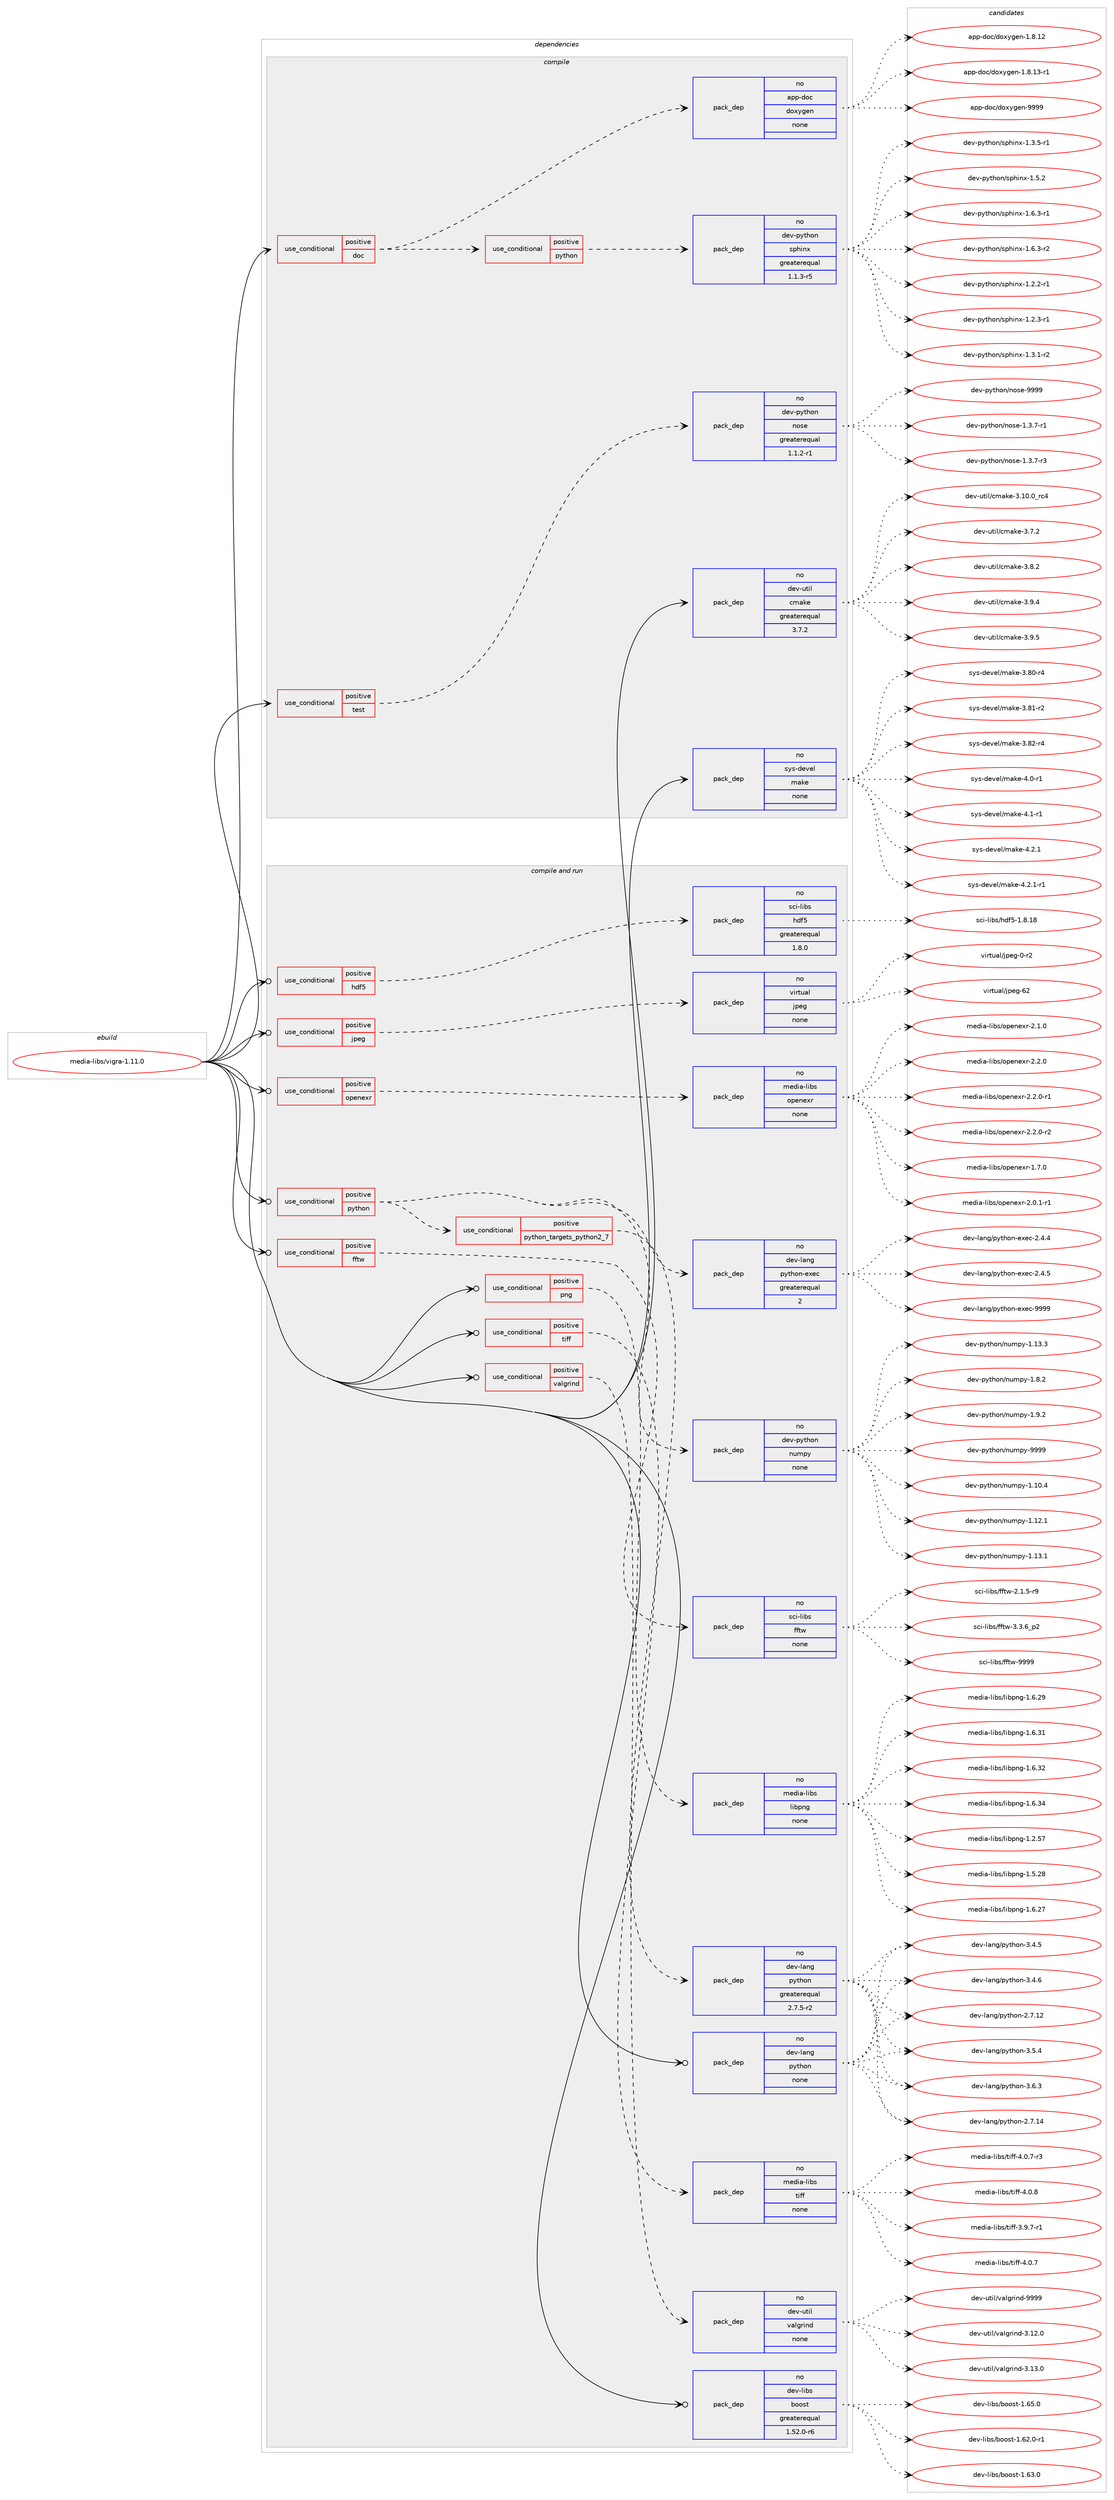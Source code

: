 digraph prolog {

# *************
# Graph options
# *************

newrank=true;
concentrate=true;
compound=true;
graph [rankdir=LR,fontname=Helvetica,fontsize=10,ranksep=1.5];#, ranksep=2.5, nodesep=0.2];
edge  [arrowhead=vee];
node  [fontname=Helvetica,fontsize=10];

# **********
# The ebuild
# **********

subgraph cluster_leftcol {
color=gray;
rank=same;
label=<<i>ebuild</i>>;
id [label="media-libs/vigra-1.11.0", color=red, width=4, href="../media-libs/vigra-1.11.0.svg"];
}

# ****************
# The dependencies
# ****************

subgraph cluster_midcol {
color=gray;
label=<<i>dependencies</i>>;
subgraph cluster_compile {
fillcolor="#eeeeee";
style=filled;
label=<<i>compile</i>>;
subgraph cond91610 {
dependency370867 [label=<<TABLE BORDER="0" CELLBORDER="1" CELLSPACING="0" CELLPADDING="4"><TR><TD ROWSPAN="3" CELLPADDING="10">use_conditional</TD></TR><TR><TD>positive</TD></TR><TR><TD>doc</TD></TR></TABLE>>, shape=none, color=red];
subgraph pack273326 {
dependency370868 [label=<<TABLE BORDER="0" CELLBORDER="1" CELLSPACING="0" CELLPADDING="4" WIDTH="220"><TR><TD ROWSPAN="6" CELLPADDING="30">pack_dep</TD></TR><TR><TD WIDTH="110">no</TD></TR><TR><TD>app-doc</TD></TR><TR><TD>doxygen</TD></TR><TR><TD>none</TD></TR><TR><TD></TD></TR></TABLE>>, shape=none, color=blue];
}
dependency370867:e -> dependency370868:w [weight=20,style="dashed",arrowhead="vee"];
subgraph cond91611 {
dependency370869 [label=<<TABLE BORDER="0" CELLBORDER="1" CELLSPACING="0" CELLPADDING="4"><TR><TD ROWSPAN="3" CELLPADDING="10">use_conditional</TD></TR><TR><TD>positive</TD></TR><TR><TD>python</TD></TR></TABLE>>, shape=none, color=red];
subgraph pack273327 {
dependency370870 [label=<<TABLE BORDER="0" CELLBORDER="1" CELLSPACING="0" CELLPADDING="4" WIDTH="220"><TR><TD ROWSPAN="6" CELLPADDING="30">pack_dep</TD></TR><TR><TD WIDTH="110">no</TD></TR><TR><TD>dev-python</TD></TR><TR><TD>sphinx</TD></TR><TR><TD>greaterequal</TD></TR><TR><TD>1.1.3-r5</TD></TR></TABLE>>, shape=none, color=blue];
}
dependency370869:e -> dependency370870:w [weight=20,style="dashed",arrowhead="vee"];
}
dependency370867:e -> dependency370869:w [weight=20,style="dashed",arrowhead="vee"];
}
id:e -> dependency370867:w [weight=20,style="solid",arrowhead="vee"];
subgraph cond91612 {
dependency370871 [label=<<TABLE BORDER="0" CELLBORDER="1" CELLSPACING="0" CELLPADDING="4"><TR><TD ROWSPAN="3" CELLPADDING="10">use_conditional</TD></TR><TR><TD>positive</TD></TR><TR><TD>test</TD></TR></TABLE>>, shape=none, color=red];
subgraph pack273328 {
dependency370872 [label=<<TABLE BORDER="0" CELLBORDER="1" CELLSPACING="0" CELLPADDING="4" WIDTH="220"><TR><TD ROWSPAN="6" CELLPADDING="30">pack_dep</TD></TR><TR><TD WIDTH="110">no</TD></TR><TR><TD>dev-python</TD></TR><TR><TD>nose</TD></TR><TR><TD>greaterequal</TD></TR><TR><TD>1.1.2-r1</TD></TR></TABLE>>, shape=none, color=blue];
}
dependency370871:e -> dependency370872:w [weight=20,style="dashed",arrowhead="vee"];
}
id:e -> dependency370871:w [weight=20,style="solid",arrowhead="vee"];
subgraph pack273329 {
dependency370873 [label=<<TABLE BORDER="0" CELLBORDER="1" CELLSPACING="0" CELLPADDING="4" WIDTH="220"><TR><TD ROWSPAN="6" CELLPADDING="30">pack_dep</TD></TR><TR><TD WIDTH="110">no</TD></TR><TR><TD>dev-util</TD></TR><TR><TD>cmake</TD></TR><TR><TD>greaterequal</TD></TR><TR><TD>3.7.2</TD></TR></TABLE>>, shape=none, color=blue];
}
id:e -> dependency370873:w [weight=20,style="solid",arrowhead="vee"];
subgraph pack273330 {
dependency370874 [label=<<TABLE BORDER="0" CELLBORDER="1" CELLSPACING="0" CELLPADDING="4" WIDTH="220"><TR><TD ROWSPAN="6" CELLPADDING="30">pack_dep</TD></TR><TR><TD WIDTH="110">no</TD></TR><TR><TD>sys-devel</TD></TR><TR><TD>make</TD></TR><TR><TD>none</TD></TR><TR><TD></TD></TR></TABLE>>, shape=none, color=blue];
}
id:e -> dependency370874:w [weight=20,style="solid",arrowhead="vee"];
}
subgraph cluster_compileandrun {
fillcolor="#eeeeee";
style=filled;
label=<<i>compile and run</i>>;
subgraph cond91613 {
dependency370875 [label=<<TABLE BORDER="0" CELLBORDER="1" CELLSPACING="0" CELLPADDING="4"><TR><TD ROWSPAN="3" CELLPADDING="10">use_conditional</TD></TR><TR><TD>positive</TD></TR><TR><TD>fftw</TD></TR></TABLE>>, shape=none, color=red];
subgraph pack273331 {
dependency370876 [label=<<TABLE BORDER="0" CELLBORDER="1" CELLSPACING="0" CELLPADDING="4" WIDTH="220"><TR><TD ROWSPAN="6" CELLPADDING="30">pack_dep</TD></TR><TR><TD WIDTH="110">no</TD></TR><TR><TD>sci-libs</TD></TR><TR><TD>fftw</TD></TR><TR><TD>none</TD></TR><TR><TD></TD></TR></TABLE>>, shape=none, color=blue];
}
dependency370875:e -> dependency370876:w [weight=20,style="dashed",arrowhead="vee"];
}
id:e -> dependency370875:w [weight=20,style="solid",arrowhead="odotvee"];
subgraph cond91614 {
dependency370877 [label=<<TABLE BORDER="0" CELLBORDER="1" CELLSPACING="0" CELLPADDING="4"><TR><TD ROWSPAN="3" CELLPADDING="10">use_conditional</TD></TR><TR><TD>positive</TD></TR><TR><TD>hdf5</TD></TR></TABLE>>, shape=none, color=red];
subgraph pack273332 {
dependency370878 [label=<<TABLE BORDER="0" CELLBORDER="1" CELLSPACING="0" CELLPADDING="4" WIDTH="220"><TR><TD ROWSPAN="6" CELLPADDING="30">pack_dep</TD></TR><TR><TD WIDTH="110">no</TD></TR><TR><TD>sci-libs</TD></TR><TR><TD>hdf5</TD></TR><TR><TD>greaterequal</TD></TR><TR><TD>1.8.0</TD></TR></TABLE>>, shape=none, color=blue];
}
dependency370877:e -> dependency370878:w [weight=20,style="dashed",arrowhead="vee"];
}
id:e -> dependency370877:w [weight=20,style="solid",arrowhead="odotvee"];
subgraph cond91615 {
dependency370879 [label=<<TABLE BORDER="0" CELLBORDER="1" CELLSPACING="0" CELLPADDING="4"><TR><TD ROWSPAN="3" CELLPADDING="10">use_conditional</TD></TR><TR><TD>positive</TD></TR><TR><TD>jpeg</TD></TR></TABLE>>, shape=none, color=red];
subgraph pack273333 {
dependency370880 [label=<<TABLE BORDER="0" CELLBORDER="1" CELLSPACING="0" CELLPADDING="4" WIDTH="220"><TR><TD ROWSPAN="6" CELLPADDING="30">pack_dep</TD></TR><TR><TD WIDTH="110">no</TD></TR><TR><TD>virtual</TD></TR><TR><TD>jpeg</TD></TR><TR><TD>none</TD></TR><TR><TD></TD></TR></TABLE>>, shape=none, color=blue];
}
dependency370879:e -> dependency370880:w [weight=20,style="dashed",arrowhead="vee"];
}
id:e -> dependency370879:w [weight=20,style="solid",arrowhead="odotvee"];
subgraph cond91616 {
dependency370881 [label=<<TABLE BORDER="0" CELLBORDER="1" CELLSPACING="0" CELLPADDING="4"><TR><TD ROWSPAN="3" CELLPADDING="10">use_conditional</TD></TR><TR><TD>positive</TD></TR><TR><TD>openexr</TD></TR></TABLE>>, shape=none, color=red];
subgraph pack273334 {
dependency370882 [label=<<TABLE BORDER="0" CELLBORDER="1" CELLSPACING="0" CELLPADDING="4" WIDTH="220"><TR><TD ROWSPAN="6" CELLPADDING="30">pack_dep</TD></TR><TR><TD WIDTH="110">no</TD></TR><TR><TD>media-libs</TD></TR><TR><TD>openexr</TD></TR><TR><TD>none</TD></TR><TR><TD></TD></TR></TABLE>>, shape=none, color=blue];
}
dependency370881:e -> dependency370882:w [weight=20,style="dashed",arrowhead="vee"];
}
id:e -> dependency370881:w [weight=20,style="solid",arrowhead="odotvee"];
subgraph cond91617 {
dependency370883 [label=<<TABLE BORDER="0" CELLBORDER="1" CELLSPACING="0" CELLPADDING="4"><TR><TD ROWSPAN="3" CELLPADDING="10">use_conditional</TD></TR><TR><TD>positive</TD></TR><TR><TD>png</TD></TR></TABLE>>, shape=none, color=red];
subgraph pack273335 {
dependency370884 [label=<<TABLE BORDER="0" CELLBORDER="1" CELLSPACING="0" CELLPADDING="4" WIDTH="220"><TR><TD ROWSPAN="6" CELLPADDING="30">pack_dep</TD></TR><TR><TD WIDTH="110">no</TD></TR><TR><TD>media-libs</TD></TR><TR><TD>libpng</TD></TR><TR><TD>none</TD></TR><TR><TD></TD></TR></TABLE>>, shape=none, color=blue];
}
dependency370883:e -> dependency370884:w [weight=20,style="dashed",arrowhead="vee"];
}
id:e -> dependency370883:w [weight=20,style="solid",arrowhead="odotvee"];
subgraph cond91618 {
dependency370885 [label=<<TABLE BORDER="0" CELLBORDER="1" CELLSPACING="0" CELLPADDING="4"><TR><TD ROWSPAN="3" CELLPADDING="10">use_conditional</TD></TR><TR><TD>positive</TD></TR><TR><TD>python</TD></TR></TABLE>>, shape=none, color=red];
subgraph cond91619 {
dependency370886 [label=<<TABLE BORDER="0" CELLBORDER="1" CELLSPACING="0" CELLPADDING="4"><TR><TD ROWSPAN="3" CELLPADDING="10">use_conditional</TD></TR><TR><TD>positive</TD></TR><TR><TD>python_targets_python2_7</TD></TR></TABLE>>, shape=none, color=red];
subgraph pack273336 {
dependency370887 [label=<<TABLE BORDER="0" CELLBORDER="1" CELLSPACING="0" CELLPADDING="4" WIDTH="220"><TR><TD ROWSPAN="6" CELLPADDING="30">pack_dep</TD></TR><TR><TD WIDTH="110">no</TD></TR><TR><TD>dev-lang</TD></TR><TR><TD>python</TD></TR><TR><TD>greaterequal</TD></TR><TR><TD>2.7.5-r2</TD></TR></TABLE>>, shape=none, color=blue];
}
dependency370886:e -> dependency370887:w [weight=20,style="dashed",arrowhead="vee"];
}
dependency370885:e -> dependency370886:w [weight=20,style="dashed",arrowhead="vee"];
subgraph pack273337 {
dependency370888 [label=<<TABLE BORDER="0" CELLBORDER="1" CELLSPACING="0" CELLPADDING="4" WIDTH="220"><TR><TD ROWSPAN="6" CELLPADDING="30">pack_dep</TD></TR><TR><TD WIDTH="110">no</TD></TR><TR><TD>dev-lang</TD></TR><TR><TD>python-exec</TD></TR><TR><TD>greaterequal</TD></TR><TR><TD>2</TD></TR></TABLE>>, shape=none, color=blue];
}
dependency370885:e -> dependency370888:w [weight=20,style="dashed",arrowhead="vee"];
subgraph pack273338 {
dependency370889 [label=<<TABLE BORDER="0" CELLBORDER="1" CELLSPACING="0" CELLPADDING="4" WIDTH="220"><TR><TD ROWSPAN="6" CELLPADDING="30">pack_dep</TD></TR><TR><TD WIDTH="110">no</TD></TR><TR><TD>dev-python</TD></TR><TR><TD>numpy</TD></TR><TR><TD>none</TD></TR><TR><TD></TD></TR></TABLE>>, shape=none, color=blue];
}
dependency370885:e -> dependency370889:w [weight=20,style="dashed",arrowhead="vee"];
}
id:e -> dependency370885:w [weight=20,style="solid",arrowhead="odotvee"];
subgraph cond91620 {
dependency370890 [label=<<TABLE BORDER="0" CELLBORDER="1" CELLSPACING="0" CELLPADDING="4"><TR><TD ROWSPAN="3" CELLPADDING="10">use_conditional</TD></TR><TR><TD>positive</TD></TR><TR><TD>tiff</TD></TR></TABLE>>, shape=none, color=red];
subgraph pack273339 {
dependency370891 [label=<<TABLE BORDER="0" CELLBORDER="1" CELLSPACING="0" CELLPADDING="4" WIDTH="220"><TR><TD ROWSPAN="6" CELLPADDING="30">pack_dep</TD></TR><TR><TD WIDTH="110">no</TD></TR><TR><TD>media-libs</TD></TR><TR><TD>tiff</TD></TR><TR><TD>none</TD></TR><TR><TD></TD></TR></TABLE>>, shape=none, color=blue];
}
dependency370890:e -> dependency370891:w [weight=20,style="dashed",arrowhead="vee"];
}
id:e -> dependency370890:w [weight=20,style="solid",arrowhead="odotvee"];
subgraph cond91621 {
dependency370892 [label=<<TABLE BORDER="0" CELLBORDER="1" CELLSPACING="0" CELLPADDING="4"><TR><TD ROWSPAN="3" CELLPADDING="10">use_conditional</TD></TR><TR><TD>positive</TD></TR><TR><TD>valgrind</TD></TR></TABLE>>, shape=none, color=red];
subgraph pack273340 {
dependency370893 [label=<<TABLE BORDER="0" CELLBORDER="1" CELLSPACING="0" CELLPADDING="4" WIDTH="220"><TR><TD ROWSPAN="6" CELLPADDING="30">pack_dep</TD></TR><TR><TD WIDTH="110">no</TD></TR><TR><TD>dev-util</TD></TR><TR><TD>valgrind</TD></TR><TR><TD>none</TD></TR><TR><TD></TD></TR></TABLE>>, shape=none, color=blue];
}
dependency370892:e -> dependency370893:w [weight=20,style="dashed",arrowhead="vee"];
}
id:e -> dependency370892:w [weight=20,style="solid",arrowhead="odotvee"];
subgraph pack273341 {
dependency370894 [label=<<TABLE BORDER="0" CELLBORDER="1" CELLSPACING="0" CELLPADDING="4" WIDTH="220"><TR><TD ROWSPAN="6" CELLPADDING="30">pack_dep</TD></TR><TR><TD WIDTH="110">no</TD></TR><TR><TD>dev-lang</TD></TR><TR><TD>python</TD></TR><TR><TD>none</TD></TR><TR><TD></TD></TR></TABLE>>, shape=none, color=blue];
}
id:e -> dependency370894:w [weight=20,style="solid",arrowhead="odotvee"];
subgraph pack273342 {
dependency370895 [label=<<TABLE BORDER="0" CELLBORDER="1" CELLSPACING="0" CELLPADDING="4" WIDTH="220"><TR><TD ROWSPAN="6" CELLPADDING="30">pack_dep</TD></TR><TR><TD WIDTH="110">no</TD></TR><TR><TD>dev-libs</TD></TR><TR><TD>boost</TD></TR><TR><TD>greaterequal</TD></TR><TR><TD>1.52.0-r6</TD></TR></TABLE>>, shape=none, color=blue];
}
id:e -> dependency370895:w [weight=20,style="solid",arrowhead="odotvee"];
}
subgraph cluster_run {
fillcolor="#eeeeee";
style=filled;
label=<<i>run</i>>;
}
}

# **************
# The candidates
# **************

subgraph cluster_choices {
rank=same;
color=gray;
label=<<i>candidates</i>>;

subgraph choice273326 {
color=black;
nodesep=1;
choice9711211245100111994710011112012110310111045494656464950 [label="app-doc/doxygen-1.8.12", color=red, width=4,href="../app-doc/doxygen-1.8.12.svg"];
choice97112112451001119947100111120121103101110454946564649514511449 [label="app-doc/doxygen-1.8.13-r1", color=red, width=4,href="../app-doc/doxygen-1.8.13-r1.svg"];
choice971121124510011199471001111201211031011104557575757 [label="app-doc/doxygen-9999", color=red, width=4,href="../app-doc/doxygen-9999.svg"];
dependency370868:e -> choice9711211245100111994710011112012110310111045494656464950:w [style=dotted,weight="100"];
dependency370868:e -> choice97112112451001119947100111120121103101110454946564649514511449:w [style=dotted,weight="100"];
dependency370868:e -> choice971121124510011199471001111201211031011104557575757:w [style=dotted,weight="100"];
}
subgraph choice273327 {
color=black;
nodesep=1;
choice10010111845112121116104111110471151121041051101204549465046504511449 [label="dev-python/sphinx-1.2.2-r1", color=red, width=4,href="../dev-python/sphinx-1.2.2-r1.svg"];
choice10010111845112121116104111110471151121041051101204549465046514511449 [label="dev-python/sphinx-1.2.3-r1", color=red, width=4,href="../dev-python/sphinx-1.2.3-r1.svg"];
choice10010111845112121116104111110471151121041051101204549465146494511450 [label="dev-python/sphinx-1.3.1-r2", color=red, width=4,href="../dev-python/sphinx-1.3.1-r2.svg"];
choice10010111845112121116104111110471151121041051101204549465146534511449 [label="dev-python/sphinx-1.3.5-r1", color=red, width=4,href="../dev-python/sphinx-1.3.5-r1.svg"];
choice1001011184511212111610411111047115112104105110120454946534650 [label="dev-python/sphinx-1.5.2", color=red, width=4,href="../dev-python/sphinx-1.5.2.svg"];
choice10010111845112121116104111110471151121041051101204549465446514511449 [label="dev-python/sphinx-1.6.3-r1", color=red, width=4,href="../dev-python/sphinx-1.6.3-r1.svg"];
choice10010111845112121116104111110471151121041051101204549465446514511450 [label="dev-python/sphinx-1.6.3-r2", color=red, width=4,href="../dev-python/sphinx-1.6.3-r2.svg"];
dependency370870:e -> choice10010111845112121116104111110471151121041051101204549465046504511449:w [style=dotted,weight="100"];
dependency370870:e -> choice10010111845112121116104111110471151121041051101204549465046514511449:w [style=dotted,weight="100"];
dependency370870:e -> choice10010111845112121116104111110471151121041051101204549465146494511450:w [style=dotted,weight="100"];
dependency370870:e -> choice10010111845112121116104111110471151121041051101204549465146534511449:w [style=dotted,weight="100"];
dependency370870:e -> choice1001011184511212111610411111047115112104105110120454946534650:w [style=dotted,weight="100"];
dependency370870:e -> choice10010111845112121116104111110471151121041051101204549465446514511449:w [style=dotted,weight="100"];
dependency370870:e -> choice10010111845112121116104111110471151121041051101204549465446514511450:w [style=dotted,weight="100"];
}
subgraph choice273328 {
color=black;
nodesep=1;
choice10010111845112121116104111110471101111151014549465146554511449 [label="dev-python/nose-1.3.7-r1", color=red, width=4,href="../dev-python/nose-1.3.7-r1.svg"];
choice10010111845112121116104111110471101111151014549465146554511451 [label="dev-python/nose-1.3.7-r3", color=red, width=4,href="../dev-python/nose-1.3.7-r3.svg"];
choice10010111845112121116104111110471101111151014557575757 [label="dev-python/nose-9999", color=red, width=4,href="../dev-python/nose-9999.svg"];
dependency370872:e -> choice10010111845112121116104111110471101111151014549465146554511449:w [style=dotted,weight="100"];
dependency370872:e -> choice10010111845112121116104111110471101111151014549465146554511451:w [style=dotted,weight="100"];
dependency370872:e -> choice10010111845112121116104111110471101111151014557575757:w [style=dotted,weight="100"];
}
subgraph choice273329 {
color=black;
nodesep=1;
choice1001011184511711610510847991099710710145514649484648951149952 [label="dev-util/cmake-3.10.0_rc4", color=red, width=4,href="../dev-util/cmake-3.10.0_rc4.svg"];
choice10010111845117116105108479910997107101455146554650 [label="dev-util/cmake-3.7.2", color=red, width=4,href="../dev-util/cmake-3.7.2.svg"];
choice10010111845117116105108479910997107101455146564650 [label="dev-util/cmake-3.8.2", color=red, width=4,href="../dev-util/cmake-3.8.2.svg"];
choice10010111845117116105108479910997107101455146574652 [label="dev-util/cmake-3.9.4", color=red, width=4,href="../dev-util/cmake-3.9.4.svg"];
choice10010111845117116105108479910997107101455146574653 [label="dev-util/cmake-3.9.5", color=red, width=4,href="../dev-util/cmake-3.9.5.svg"];
dependency370873:e -> choice1001011184511711610510847991099710710145514649484648951149952:w [style=dotted,weight="100"];
dependency370873:e -> choice10010111845117116105108479910997107101455146554650:w [style=dotted,weight="100"];
dependency370873:e -> choice10010111845117116105108479910997107101455146564650:w [style=dotted,weight="100"];
dependency370873:e -> choice10010111845117116105108479910997107101455146574652:w [style=dotted,weight="100"];
dependency370873:e -> choice10010111845117116105108479910997107101455146574653:w [style=dotted,weight="100"];
}
subgraph choice273330 {
color=black;
nodesep=1;
choice11512111545100101118101108471099710710145514656484511452 [label="sys-devel/make-3.80-r4", color=red, width=4,href="../sys-devel/make-3.80-r4.svg"];
choice11512111545100101118101108471099710710145514656494511450 [label="sys-devel/make-3.81-r2", color=red, width=4,href="../sys-devel/make-3.81-r2.svg"];
choice11512111545100101118101108471099710710145514656504511452 [label="sys-devel/make-3.82-r4", color=red, width=4,href="../sys-devel/make-3.82-r4.svg"];
choice115121115451001011181011084710997107101455246484511449 [label="sys-devel/make-4.0-r1", color=red, width=4,href="../sys-devel/make-4.0-r1.svg"];
choice115121115451001011181011084710997107101455246494511449 [label="sys-devel/make-4.1-r1", color=red, width=4,href="../sys-devel/make-4.1-r1.svg"];
choice115121115451001011181011084710997107101455246504649 [label="sys-devel/make-4.2.1", color=red, width=4,href="../sys-devel/make-4.2.1.svg"];
choice1151211154510010111810110847109971071014552465046494511449 [label="sys-devel/make-4.2.1-r1", color=red, width=4,href="../sys-devel/make-4.2.1-r1.svg"];
dependency370874:e -> choice11512111545100101118101108471099710710145514656484511452:w [style=dotted,weight="100"];
dependency370874:e -> choice11512111545100101118101108471099710710145514656494511450:w [style=dotted,weight="100"];
dependency370874:e -> choice11512111545100101118101108471099710710145514656504511452:w [style=dotted,weight="100"];
dependency370874:e -> choice115121115451001011181011084710997107101455246484511449:w [style=dotted,weight="100"];
dependency370874:e -> choice115121115451001011181011084710997107101455246494511449:w [style=dotted,weight="100"];
dependency370874:e -> choice115121115451001011181011084710997107101455246504649:w [style=dotted,weight="100"];
dependency370874:e -> choice1151211154510010111810110847109971071014552465046494511449:w [style=dotted,weight="100"];
}
subgraph choice273331 {
color=black;
nodesep=1;
choice115991054510810598115471021021161194550464946534511457 [label="sci-libs/fftw-2.1.5-r9", color=red, width=4,href="../sci-libs/fftw-2.1.5-r9.svg"];
choice115991054510810598115471021021161194551465146549511250 [label="sci-libs/fftw-3.3.6_p2", color=red, width=4,href="../sci-libs/fftw-3.3.6_p2.svg"];
choice115991054510810598115471021021161194557575757 [label="sci-libs/fftw-9999", color=red, width=4,href="../sci-libs/fftw-9999.svg"];
dependency370876:e -> choice115991054510810598115471021021161194550464946534511457:w [style=dotted,weight="100"];
dependency370876:e -> choice115991054510810598115471021021161194551465146549511250:w [style=dotted,weight="100"];
dependency370876:e -> choice115991054510810598115471021021161194557575757:w [style=dotted,weight="100"];
}
subgraph choice273332 {
color=black;
nodesep=1;
choice115991054510810598115471041001025345494656464956 [label="sci-libs/hdf5-1.8.18", color=red, width=4,href="../sci-libs/hdf5-1.8.18.svg"];
dependency370878:e -> choice115991054510810598115471041001025345494656464956:w [style=dotted,weight="100"];
}
subgraph choice273333 {
color=black;
nodesep=1;
choice118105114116117971084710611210110345484511450 [label="virtual/jpeg-0-r2", color=red, width=4,href="../virtual/jpeg-0-r2.svg"];
choice1181051141161179710847106112101103455450 [label="virtual/jpeg-62", color=red, width=4,href="../virtual/jpeg-62.svg"];
dependency370880:e -> choice118105114116117971084710611210110345484511450:w [style=dotted,weight="100"];
dependency370880:e -> choice1181051141161179710847106112101103455450:w [style=dotted,weight="100"];
}
subgraph choice273334 {
color=black;
nodesep=1;
choice10910110010597451081059811547111112101110101120114454946554648 [label="media-libs/openexr-1.7.0", color=red, width=4,href="../media-libs/openexr-1.7.0.svg"];
choice109101100105974510810598115471111121011101011201144550464846494511449 [label="media-libs/openexr-2.0.1-r1", color=red, width=4,href="../media-libs/openexr-2.0.1-r1.svg"];
choice10910110010597451081059811547111112101110101120114455046494648 [label="media-libs/openexr-2.1.0", color=red, width=4,href="../media-libs/openexr-2.1.0.svg"];
choice10910110010597451081059811547111112101110101120114455046504648 [label="media-libs/openexr-2.2.0", color=red, width=4,href="../media-libs/openexr-2.2.0.svg"];
choice109101100105974510810598115471111121011101011201144550465046484511449 [label="media-libs/openexr-2.2.0-r1", color=red, width=4,href="../media-libs/openexr-2.2.0-r1.svg"];
choice109101100105974510810598115471111121011101011201144550465046484511450 [label="media-libs/openexr-2.2.0-r2", color=red, width=4,href="../media-libs/openexr-2.2.0-r2.svg"];
dependency370882:e -> choice10910110010597451081059811547111112101110101120114454946554648:w [style=dotted,weight="100"];
dependency370882:e -> choice109101100105974510810598115471111121011101011201144550464846494511449:w [style=dotted,weight="100"];
dependency370882:e -> choice10910110010597451081059811547111112101110101120114455046494648:w [style=dotted,weight="100"];
dependency370882:e -> choice10910110010597451081059811547111112101110101120114455046504648:w [style=dotted,weight="100"];
dependency370882:e -> choice109101100105974510810598115471111121011101011201144550465046484511449:w [style=dotted,weight="100"];
dependency370882:e -> choice109101100105974510810598115471111121011101011201144550465046484511450:w [style=dotted,weight="100"];
}
subgraph choice273335 {
color=black;
nodesep=1;
choice109101100105974510810598115471081059811211010345494650465355 [label="media-libs/libpng-1.2.57", color=red, width=4,href="../media-libs/libpng-1.2.57.svg"];
choice109101100105974510810598115471081059811211010345494653465056 [label="media-libs/libpng-1.5.28", color=red, width=4,href="../media-libs/libpng-1.5.28.svg"];
choice109101100105974510810598115471081059811211010345494654465055 [label="media-libs/libpng-1.6.27", color=red, width=4,href="../media-libs/libpng-1.6.27.svg"];
choice109101100105974510810598115471081059811211010345494654465057 [label="media-libs/libpng-1.6.29", color=red, width=4,href="../media-libs/libpng-1.6.29.svg"];
choice109101100105974510810598115471081059811211010345494654465149 [label="media-libs/libpng-1.6.31", color=red, width=4,href="../media-libs/libpng-1.6.31.svg"];
choice109101100105974510810598115471081059811211010345494654465150 [label="media-libs/libpng-1.6.32", color=red, width=4,href="../media-libs/libpng-1.6.32.svg"];
choice109101100105974510810598115471081059811211010345494654465152 [label="media-libs/libpng-1.6.34", color=red, width=4,href="../media-libs/libpng-1.6.34.svg"];
dependency370884:e -> choice109101100105974510810598115471081059811211010345494650465355:w [style=dotted,weight="100"];
dependency370884:e -> choice109101100105974510810598115471081059811211010345494653465056:w [style=dotted,weight="100"];
dependency370884:e -> choice109101100105974510810598115471081059811211010345494654465055:w [style=dotted,weight="100"];
dependency370884:e -> choice109101100105974510810598115471081059811211010345494654465057:w [style=dotted,weight="100"];
dependency370884:e -> choice109101100105974510810598115471081059811211010345494654465149:w [style=dotted,weight="100"];
dependency370884:e -> choice109101100105974510810598115471081059811211010345494654465150:w [style=dotted,weight="100"];
dependency370884:e -> choice109101100105974510810598115471081059811211010345494654465152:w [style=dotted,weight="100"];
}
subgraph choice273336 {
color=black;
nodesep=1;
choice10010111845108971101034711212111610411111045504655464950 [label="dev-lang/python-2.7.12", color=red, width=4,href="../dev-lang/python-2.7.12.svg"];
choice10010111845108971101034711212111610411111045504655464952 [label="dev-lang/python-2.7.14", color=red, width=4,href="../dev-lang/python-2.7.14.svg"];
choice100101118451089711010347112121116104111110455146524653 [label="dev-lang/python-3.4.5", color=red, width=4,href="../dev-lang/python-3.4.5.svg"];
choice100101118451089711010347112121116104111110455146524654 [label="dev-lang/python-3.4.6", color=red, width=4,href="../dev-lang/python-3.4.6.svg"];
choice100101118451089711010347112121116104111110455146534652 [label="dev-lang/python-3.5.4", color=red, width=4,href="../dev-lang/python-3.5.4.svg"];
choice100101118451089711010347112121116104111110455146544651 [label="dev-lang/python-3.6.3", color=red, width=4,href="../dev-lang/python-3.6.3.svg"];
dependency370887:e -> choice10010111845108971101034711212111610411111045504655464950:w [style=dotted,weight="100"];
dependency370887:e -> choice10010111845108971101034711212111610411111045504655464952:w [style=dotted,weight="100"];
dependency370887:e -> choice100101118451089711010347112121116104111110455146524653:w [style=dotted,weight="100"];
dependency370887:e -> choice100101118451089711010347112121116104111110455146524654:w [style=dotted,weight="100"];
dependency370887:e -> choice100101118451089711010347112121116104111110455146534652:w [style=dotted,weight="100"];
dependency370887:e -> choice100101118451089711010347112121116104111110455146544651:w [style=dotted,weight="100"];
}
subgraph choice273337 {
color=black;
nodesep=1;
choice1001011184510897110103471121211161041111104510112010199455046524652 [label="dev-lang/python-exec-2.4.4", color=red, width=4,href="../dev-lang/python-exec-2.4.4.svg"];
choice1001011184510897110103471121211161041111104510112010199455046524653 [label="dev-lang/python-exec-2.4.5", color=red, width=4,href="../dev-lang/python-exec-2.4.5.svg"];
choice10010111845108971101034711212111610411111045101120101994557575757 [label="dev-lang/python-exec-9999", color=red, width=4,href="../dev-lang/python-exec-9999.svg"];
dependency370888:e -> choice1001011184510897110103471121211161041111104510112010199455046524652:w [style=dotted,weight="100"];
dependency370888:e -> choice1001011184510897110103471121211161041111104510112010199455046524653:w [style=dotted,weight="100"];
dependency370888:e -> choice10010111845108971101034711212111610411111045101120101994557575757:w [style=dotted,weight="100"];
}
subgraph choice273338 {
color=black;
nodesep=1;
choice100101118451121211161041111104711011710911212145494649484652 [label="dev-python/numpy-1.10.4", color=red, width=4,href="../dev-python/numpy-1.10.4.svg"];
choice100101118451121211161041111104711011710911212145494649504649 [label="dev-python/numpy-1.12.1", color=red, width=4,href="../dev-python/numpy-1.12.1.svg"];
choice100101118451121211161041111104711011710911212145494649514649 [label="dev-python/numpy-1.13.1", color=red, width=4,href="../dev-python/numpy-1.13.1.svg"];
choice100101118451121211161041111104711011710911212145494649514651 [label="dev-python/numpy-1.13.3", color=red, width=4,href="../dev-python/numpy-1.13.3.svg"];
choice1001011184511212111610411111047110117109112121454946564650 [label="dev-python/numpy-1.8.2", color=red, width=4,href="../dev-python/numpy-1.8.2.svg"];
choice1001011184511212111610411111047110117109112121454946574650 [label="dev-python/numpy-1.9.2", color=red, width=4,href="../dev-python/numpy-1.9.2.svg"];
choice10010111845112121116104111110471101171091121214557575757 [label="dev-python/numpy-9999", color=red, width=4,href="../dev-python/numpy-9999.svg"];
dependency370889:e -> choice100101118451121211161041111104711011710911212145494649484652:w [style=dotted,weight="100"];
dependency370889:e -> choice100101118451121211161041111104711011710911212145494649504649:w [style=dotted,weight="100"];
dependency370889:e -> choice100101118451121211161041111104711011710911212145494649514649:w [style=dotted,weight="100"];
dependency370889:e -> choice100101118451121211161041111104711011710911212145494649514651:w [style=dotted,weight="100"];
dependency370889:e -> choice1001011184511212111610411111047110117109112121454946564650:w [style=dotted,weight="100"];
dependency370889:e -> choice1001011184511212111610411111047110117109112121454946574650:w [style=dotted,weight="100"];
dependency370889:e -> choice10010111845112121116104111110471101171091121214557575757:w [style=dotted,weight="100"];
}
subgraph choice273339 {
color=black;
nodesep=1;
choice109101100105974510810598115471161051021024551465746554511449 [label="media-libs/tiff-3.9.7-r1", color=red, width=4,href="../media-libs/tiff-3.9.7-r1.svg"];
choice10910110010597451081059811547116105102102455246484655 [label="media-libs/tiff-4.0.7", color=red, width=4,href="../media-libs/tiff-4.0.7.svg"];
choice109101100105974510810598115471161051021024552464846554511451 [label="media-libs/tiff-4.0.7-r3", color=red, width=4,href="../media-libs/tiff-4.0.7-r3.svg"];
choice10910110010597451081059811547116105102102455246484656 [label="media-libs/tiff-4.0.8", color=red, width=4,href="../media-libs/tiff-4.0.8.svg"];
dependency370891:e -> choice109101100105974510810598115471161051021024551465746554511449:w [style=dotted,weight="100"];
dependency370891:e -> choice10910110010597451081059811547116105102102455246484655:w [style=dotted,weight="100"];
dependency370891:e -> choice109101100105974510810598115471161051021024552464846554511451:w [style=dotted,weight="100"];
dependency370891:e -> choice10910110010597451081059811547116105102102455246484656:w [style=dotted,weight="100"];
}
subgraph choice273340 {
color=black;
nodesep=1;
choice10010111845117116105108471189710810311410511010045514649504648 [label="dev-util/valgrind-3.12.0", color=red, width=4,href="../dev-util/valgrind-3.12.0.svg"];
choice10010111845117116105108471189710810311410511010045514649514648 [label="dev-util/valgrind-3.13.0", color=red, width=4,href="../dev-util/valgrind-3.13.0.svg"];
choice1001011184511711610510847118971081031141051101004557575757 [label="dev-util/valgrind-9999", color=red, width=4,href="../dev-util/valgrind-9999.svg"];
dependency370893:e -> choice10010111845117116105108471189710810311410511010045514649504648:w [style=dotted,weight="100"];
dependency370893:e -> choice10010111845117116105108471189710810311410511010045514649514648:w [style=dotted,weight="100"];
dependency370893:e -> choice1001011184511711610510847118971081031141051101004557575757:w [style=dotted,weight="100"];
}
subgraph choice273341 {
color=black;
nodesep=1;
choice10010111845108971101034711212111610411111045504655464950 [label="dev-lang/python-2.7.12", color=red, width=4,href="../dev-lang/python-2.7.12.svg"];
choice10010111845108971101034711212111610411111045504655464952 [label="dev-lang/python-2.7.14", color=red, width=4,href="../dev-lang/python-2.7.14.svg"];
choice100101118451089711010347112121116104111110455146524653 [label="dev-lang/python-3.4.5", color=red, width=4,href="../dev-lang/python-3.4.5.svg"];
choice100101118451089711010347112121116104111110455146524654 [label="dev-lang/python-3.4.6", color=red, width=4,href="../dev-lang/python-3.4.6.svg"];
choice100101118451089711010347112121116104111110455146534652 [label="dev-lang/python-3.5.4", color=red, width=4,href="../dev-lang/python-3.5.4.svg"];
choice100101118451089711010347112121116104111110455146544651 [label="dev-lang/python-3.6.3", color=red, width=4,href="../dev-lang/python-3.6.3.svg"];
dependency370894:e -> choice10010111845108971101034711212111610411111045504655464950:w [style=dotted,weight="100"];
dependency370894:e -> choice10010111845108971101034711212111610411111045504655464952:w [style=dotted,weight="100"];
dependency370894:e -> choice100101118451089711010347112121116104111110455146524653:w [style=dotted,weight="100"];
dependency370894:e -> choice100101118451089711010347112121116104111110455146524654:w [style=dotted,weight="100"];
dependency370894:e -> choice100101118451089711010347112121116104111110455146534652:w [style=dotted,weight="100"];
dependency370894:e -> choice100101118451089711010347112121116104111110455146544651:w [style=dotted,weight="100"];
}
subgraph choice273342 {
color=black;
nodesep=1;
choice10010111845108105981154798111111115116454946545046484511449 [label="dev-libs/boost-1.62.0-r1", color=red, width=4,href="../dev-libs/boost-1.62.0-r1.svg"];
choice1001011184510810598115479811111111511645494654514648 [label="dev-libs/boost-1.63.0", color=red, width=4,href="../dev-libs/boost-1.63.0.svg"];
choice1001011184510810598115479811111111511645494654534648 [label="dev-libs/boost-1.65.0", color=red, width=4,href="../dev-libs/boost-1.65.0.svg"];
dependency370895:e -> choice10010111845108105981154798111111115116454946545046484511449:w [style=dotted,weight="100"];
dependency370895:e -> choice1001011184510810598115479811111111511645494654514648:w [style=dotted,weight="100"];
dependency370895:e -> choice1001011184510810598115479811111111511645494654534648:w [style=dotted,weight="100"];
}
}

}

